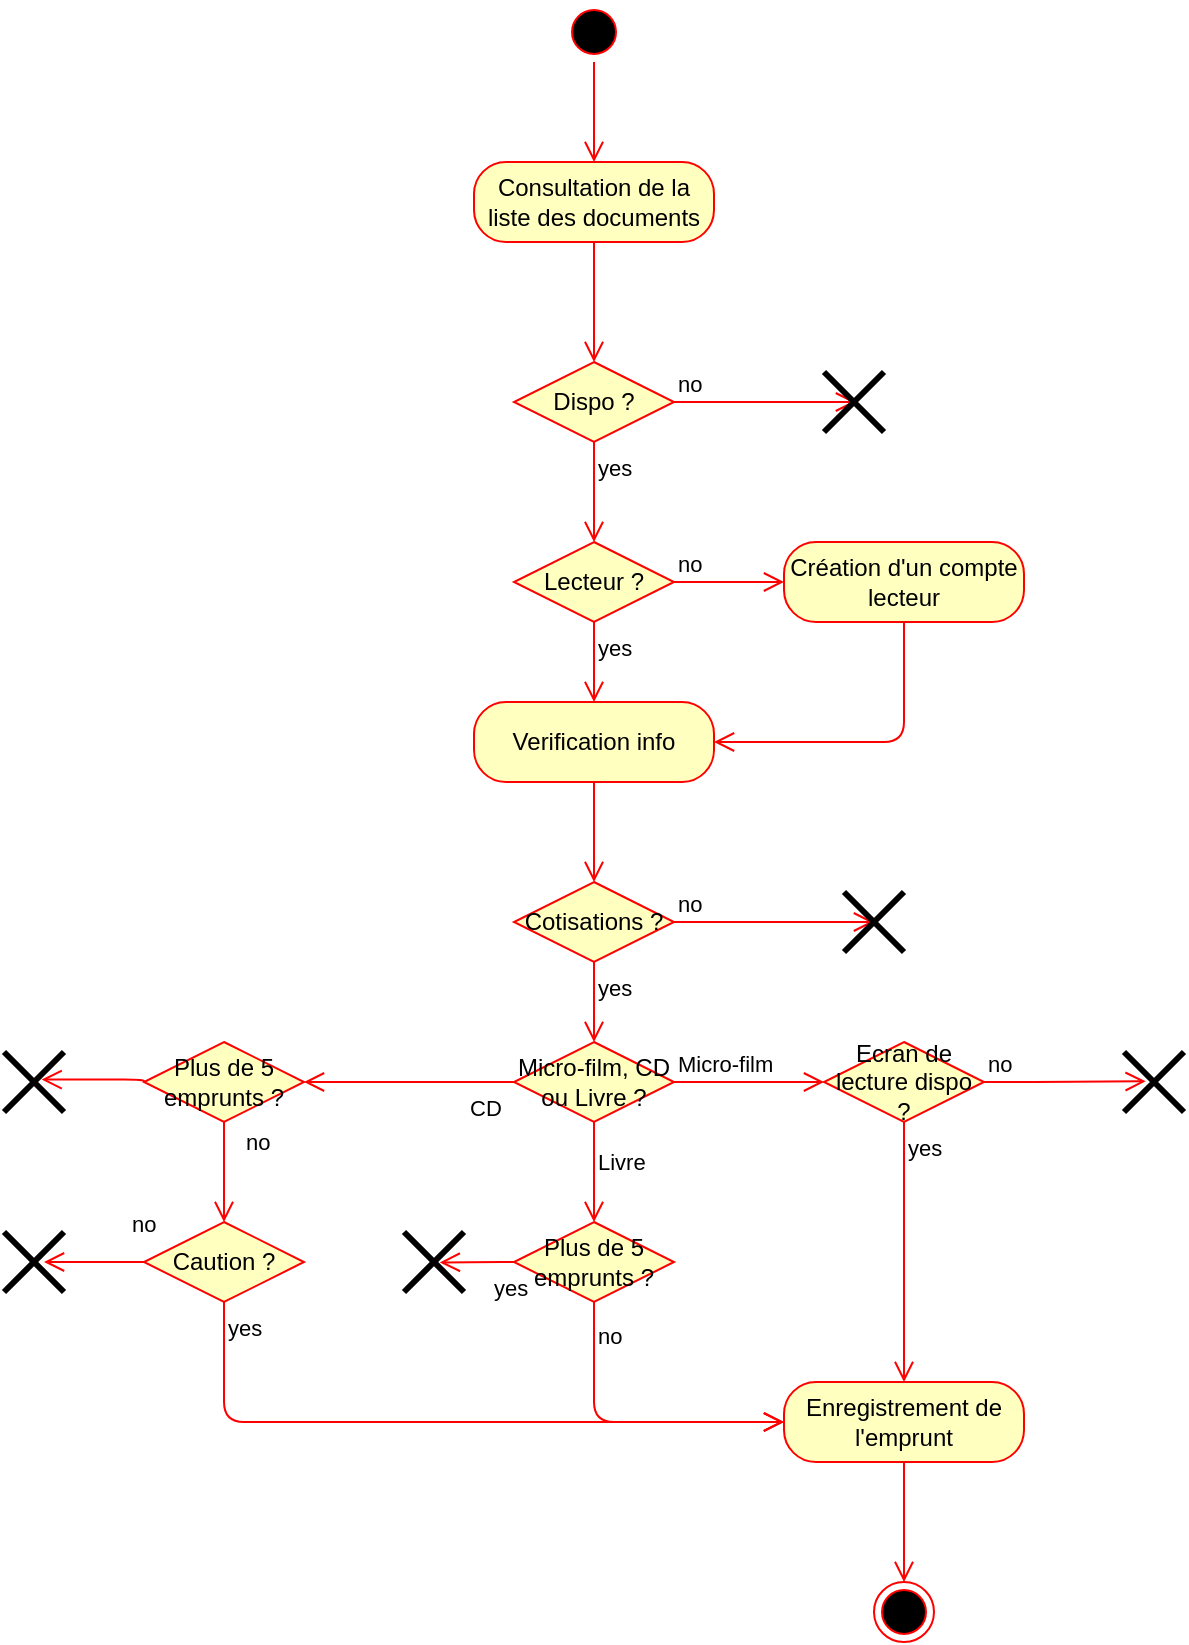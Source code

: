 <mxfile version="13.7.9" type="device" pages="2"><diagram id="-uvpFr-tnORroiO3Mlkf" name="Emprunt"><mxGraphModel dx="1086" dy="806" grid="1" gridSize="10" guides="1" tooltips="1" connect="1" arrows="1" fold="1" page="1" pageScale="1" pageWidth="3300" pageHeight="4681" math="0" shadow="0"><root><mxCell id="0"/><mxCell id="1" parent="0"/><mxCell id="PfxxI0jLji59TIrlKKTF-1" value="" style="ellipse;html=1;shape=startState;fillColor=#000000;strokeColor=#ff0000;" parent="1" vertex="1"><mxGeometry x="1270" y="30" width="30" height="30" as="geometry"/></mxCell><mxCell id="PfxxI0jLji59TIrlKKTF-2" value="" style="edgeStyle=orthogonalEdgeStyle;html=1;verticalAlign=bottom;endArrow=open;endSize=8;strokeColor=#ff0000;entryX=0.5;entryY=0;entryDx=0;entryDy=0;" parent="1" source="PfxxI0jLji59TIrlKKTF-1" target="PfxxI0jLji59TIrlKKTF-56" edge="1"><mxGeometry relative="1" as="geometry"><mxPoint x="1285" y="120" as="targetPoint"/></mxGeometry></mxCell><mxCell id="PfxxI0jLji59TIrlKKTF-40" value="" style="ellipse;html=1;shape=endState;fillColor=#000000;strokeColor=#ff0000;" parent="1" vertex="1"><mxGeometry x="1425" y="820" width="30" height="30" as="geometry"/></mxCell><mxCell id="PfxxI0jLji59TIrlKKTF-56" value="Consultation de la liste des documents" style="rounded=1;whiteSpace=wrap;html=1;arcSize=40;fontColor=#000000;fillColor=#ffffc0;strokeColor=#ff0000;" parent="1" vertex="1"><mxGeometry x="1225" y="110" width="120" height="40" as="geometry"/></mxCell><mxCell id="PfxxI0jLji59TIrlKKTF-57" value="" style="edgeStyle=orthogonalEdgeStyle;html=1;verticalAlign=bottom;endArrow=open;endSize=8;strokeColor=#ff0000;entryX=0.5;entryY=0;entryDx=0;entryDy=0;" parent="1" source="PfxxI0jLji59TIrlKKTF-56" target="PfxxI0jLji59TIrlKKTF-58" edge="1"><mxGeometry relative="1" as="geometry"><mxPoint x="1285" y="200" as="targetPoint"/></mxGeometry></mxCell><mxCell id="PfxxI0jLji59TIrlKKTF-58" value="Dispo ?" style="rhombus;whiteSpace=wrap;html=1;fillColor=#ffffc0;strokeColor=#ff0000;" parent="1" vertex="1"><mxGeometry x="1245" y="210" width="80" height="40" as="geometry"/></mxCell><mxCell id="PfxxI0jLji59TIrlKKTF-59" value="no" style="edgeStyle=orthogonalEdgeStyle;html=1;align=left;verticalAlign=bottom;endArrow=open;endSize=8;strokeColor=#ff0000;entryX=0.533;entryY=0.5;entryDx=0;entryDy=0;entryPerimeter=0;" parent="1" source="PfxxI0jLji59TIrlKKTF-58" target="PfxxI0jLji59TIrlKKTF-61" edge="1"><mxGeometry x="-1" relative="1" as="geometry"><mxPoint x="1400" y="230" as="targetPoint"/></mxGeometry></mxCell><mxCell id="PfxxI0jLji59TIrlKKTF-60" value="yes" style="edgeStyle=orthogonalEdgeStyle;html=1;align=left;verticalAlign=top;endArrow=open;endSize=8;strokeColor=#ff0000;entryX=0.5;entryY=0;entryDx=0;entryDy=0;" parent="1" source="PfxxI0jLji59TIrlKKTF-58" target="PfxxI0jLji59TIrlKKTF-65" edge="1"><mxGeometry x="-1" relative="1" as="geometry"><mxPoint x="1285" y="290.0" as="targetPoint"/><Array as="points"/></mxGeometry></mxCell><mxCell id="PfxxI0jLji59TIrlKKTF-61" value="" style="shape=umlDestroy;whiteSpace=wrap;html=1;strokeWidth=3;" parent="1" vertex="1"><mxGeometry x="1400" y="215" width="30" height="30" as="geometry"/></mxCell><mxCell id="PfxxI0jLji59TIrlKKTF-65" value="Lecteur ?" style="rhombus;whiteSpace=wrap;html=1;fillColor=#ffffc0;strokeColor=#ff0000;" parent="1" vertex="1"><mxGeometry x="1245" y="300" width="80" height="40" as="geometry"/></mxCell><mxCell id="PfxxI0jLji59TIrlKKTF-66" value="no" style="edgeStyle=orthogonalEdgeStyle;html=1;align=left;verticalAlign=bottom;endArrow=open;endSize=8;strokeColor=#ff0000;entryX=0;entryY=0.5;entryDx=0;entryDy=0;" parent="1" source="PfxxI0jLji59TIrlKKTF-65" target="PfxxI0jLji59TIrlKKTF-68" edge="1"><mxGeometry x="-1" relative="1" as="geometry"><mxPoint x="1425" y="320" as="targetPoint"/></mxGeometry></mxCell><mxCell id="PfxxI0jLji59TIrlKKTF-67" value="yes" style="edgeStyle=orthogonalEdgeStyle;html=1;align=left;verticalAlign=top;endArrow=open;endSize=8;strokeColor=#ff0000;entryX=0.5;entryY=0;entryDx=0;entryDy=0;" parent="1" source="PfxxI0jLji59TIrlKKTF-65" target="PfxxI0jLji59TIrlKKTF-79" edge="1"><mxGeometry x="-1" relative="1" as="geometry"><mxPoint x="1285" y="400" as="targetPoint"/></mxGeometry></mxCell><mxCell id="PfxxI0jLji59TIrlKKTF-68" value="Création d'un compte lecteur" style="rounded=1;whiteSpace=wrap;html=1;arcSize=40;fontColor=#000000;fillColor=#ffffc0;strokeColor=#ff0000;" parent="1" vertex="1"><mxGeometry x="1380" y="300" width="120" height="40" as="geometry"/></mxCell><mxCell id="PfxxI0jLji59TIrlKKTF-69" value="" style="edgeStyle=orthogonalEdgeStyle;html=1;verticalAlign=bottom;endArrow=open;endSize=8;strokeColor=#ff0000;entryX=1;entryY=0.5;entryDx=0;entryDy=0;exitX=0.5;exitY=1;exitDx=0;exitDy=0;" parent="1" source="PfxxI0jLji59TIrlKKTF-68" target="PfxxI0jLji59TIrlKKTF-79" edge="1"><mxGeometry relative="1" as="geometry"><mxPoint x="1460" y="420" as="targetPoint"/><Array as="points"><mxPoint x="1440" y="400"/></Array></mxGeometry></mxCell><mxCell id="PfxxI0jLji59TIrlKKTF-79" value="Verification info" style="rounded=1;whiteSpace=wrap;html=1;arcSize=40;fontColor=#000000;fillColor=#ffffc0;strokeColor=#ff0000;" parent="1" vertex="1"><mxGeometry x="1225" y="380" width="120" height="40" as="geometry"/></mxCell><mxCell id="PfxxI0jLji59TIrlKKTF-80" value="" style="edgeStyle=orthogonalEdgeStyle;html=1;verticalAlign=bottom;endArrow=open;endSize=8;strokeColor=#ff0000;entryX=0.5;entryY=0;entryDx=0;entryDy=0;" parent="1" source="PfxxI0jLji59TIrlKKTF-79" target="PfxxI0jLji59TIrlKKTF-81" edge="1"><mxGeometry relative="1" as="geometry"><mxPoint x="1285" y="515" as="targetPoint"/></mxGeometry></mxCell><mxCell id="PfxxI0jLji59TIrlKKTF-81" value="Cotisations ?" style="rhombus;whiteSpace=wrap;html=1;fillColor=#ffffc0;strokeColor=#ff0000;" parent="1" vertex="1"><mxGeometry x="1245" y="470" width="80" height="40" as="geometry"/></mxCell><mxCell id="PfxxI0jLji59TIrlKKTF-82" value="no" style="edgeStyle=orthogonalEdgeStyle;html=1;align=left;verticalAlign=bottom;endArrow=open;endSize=8;strokeColor=#ff0000;exitX=1;exitY=0.5;exitDx=0;exitDy=0;entryX=0.5;entryY=0.5;entryDx=0;entryDy=0;entryPerimeter=0;" parent="1" source="PfxxI0jLji59TIrlKKTF-81" target="PfxxI0jLji59TIrlKKTF-91" edge="1"><mxGeometry x="-1" relative="1" as="geometry"><mxPoint x="1400" y="490" as="targetPoint"/></mxGeometry></mxCell><mxCell id="PfxxI0jLji59TIrlKKTF-83" value="yes" style="edgeStyle=orthogonalEdgeStyle;html=1;align=left;verticalAlign=top;endArrow=open;endSize=8;strokeColor=#ff0000;exitX=0.5;exitY=1;exitDx=0;exitDy=0;entryX=0.5;entryY=0;entryDx=0;entryDy=0;" parent="1" source="PfxxI0jLji59TIrlKKTF-81" target="PfxxI0jLji59TIrlKKTF-92" edge="1"><mxGeometry x="-1" relative="1" as="geometry"><mxPoint x="1285" y="600" as="targetPoint"/><Array as="points"/></mxGeometry></mxCell><mxCell id="PfxxI0jLji59TIrlKKTF-91" value="" style="shape=umlDestroy;whiteSpace=wrap;html=1;strokeWidth=3;" parent="1" vertex="1"><mxGeometry x="1410" y="475" width="30" height="30" as="geometry"/></mxCell><mxCell id="PfxxI0jLji59TIrlKKTF-92" value="Micro-film, CD ou Livre ?" style="rhombus;whiteSpace=wrap;html=1;fillColor=#ffffc0;strokeColor=#ff0000;" parent="1" vertex="1"><mxGeometry x="1245" y="550" width="80" height="40" as="geometry"/></mxCell><mxCell id="PfxxI0jLji59TIrlKKTF-93" value="Micro-film" style="edgeStyle=orthogonalEdgeStyle;html=1;align=left;verticalAlign=bottom;endArrow=open;endSize=8;strokeColor=#ff0000;entryX=0;entryY=0.5;entryDx=0;entryDy=0;" parent="1" source="PfxxI0jLji59TIrlKKTF-92" target="PfxxI0jLji59TIrlKKTF-97" edge="1"><mxGeometry x="-1" relative="1" as="geometry"><mxPoint x="1450" y="570" as="targetPoint"/></mxGeometry></mxCell><mxCell id="PfxxI0jLji59TIrlKKTF-94" value="CD" style="edgeStyle=orthogonalEdgeStyle;html=1;align=left;verticalAlign=top;endArrow=open;endSize=8;strokeColor=#ff0000;exitX=0;exitY=0.5;exitDx=0;exitDy=0;entryX=1;entryY=0.5;entryDx=0;entryDy=0;" parent="1" source="PfxxI0jLji59TIrlKKTF-92" target="PfxxI0jLji59TIrlKKTF-103" edge="1"><mxGeometry x="-0.538" relative="1" as="geometry"><mxPoint x="1170" y="570" as="targetPoint"/><Array as="points"/><mxPoint as="offset"/></mxGeometry></mxCell><mxCell id="PfxxI0jLji59TIrlKKTF-97" value="Ecran de lecture dispo ?" style="rhombus;whiteSpace=wrap;html=1;fillColor=#ffffc0;strokeColor=#ff0000;" parent="1" vertex="1"><mxGeometry x="1400" y="550" width="80" height="40" as="geometry"/></mxCell><mxCell id="PfxxI0jLji59TIrlKKTF-98" value="no" style="edgeStyle=orthogonalEdgeStyle;html=1;align=left;verticalAlign=bottom;endArrow=open;endSize=8;strokeColor=#ff0000;entryX=0.361;entryY=0.489;entryDx=0;entryDy=0;entryPerimeter=0;" parent="1" source="PfxxI0jLji59TIrlKKTF-97" target="PfxxI0jLji59TIrlKKTF-100" edge="1"><mxGeometry x="-1" relative="1" as="geometry"><mxPoint x="1550" y="570" as="targetPoint"/></mxGeometry></mxCell><mxCell id="PfxxI0jLji59TIrlKKTF-99" value="yes" style="edgeStyle=orthogonalEdgeStyle;html=1;align=left;verticalAlign=top;endArrow=open;endSize=8;strokeColor=#ff0000;entryX=0.5;entryY=0;entryDx=0;entryDy=0;" parent="1" source="PfxxI0jLji59TIrlKKTF-97" target="PfxxI0jLji59TIrlKKTF-101" edge="1"><mxGeometry x="-1" relative="1" as="geometry"><mxPoint x="1440" y="660" as="targetPoint"/><Array as="points"/></mxGeometry></mxCell><mxCell id="PfxxI0jLji59TIrlKKTF-100" value="" style="shape=umlDestroy;whiteSpace=wrap;html=1;strokeWidth=3;" parent="1" vertex="1"><mxGeometry x="1550" y="555" width="30" height="30" as="geometry"/></mxCell><mxCell id="PfxxI0jLji59TIrlKKTF-101" value="Enregistrement de l'emprunt" style="rounded=1;whiteSpace=wrap;html=1;arcSize=40;fontColor=#000000;fillColor=#ffffc0;strokeColor=#ff0000;" parent="1" vertex="1"><mxGeometry x="1380" y="720" width="120" height="40" as="geometry"/></mxCell><mxCell id="PfxxI0jLji59TIrlKKTF-102" value="" style="edgeStyle=orthogonalEdgeStyle;html=1;verticalAlign=bottom;endArrow=open;endSize=8;strokeColor=#ff0000;entryX=0.5;entryY=0;entryDx=0;entryDy=0;" parent="1" source="PfxxI0jLji59TIrlKKTF-101" target="PfxxI0jLji59TIrlKKTF-40" edge="1"><mxGeometry relative="1" as="geometry"><mxPoint x="1405" y="850" as="targetPoint"/><Array as="points"/></mxGeometry></mxCell><mxCell id="PfxxI0jLji59TIrlKKTF-103" value="Plus de 5 emprunts ?" style="rhombus;whiteSpace=wrap;html=1;fillColor=#ffffc0;strokeColor=#ff0000;" parent="1" vertex="1"><mxGeometry x="1060" y="550" width="80" height="40" as="geometry"/></mxCell><mxCell id="PfxxI0jLji59TIrlKKTF-104" value="no" style="edgeStyle=orthogonalEdgeStyle;html=1;align=left;verticalAlign=bottom;endArrow=open;endSize=8;strokeColor=#ff0000;exitX=0;exitY=0.5;exitDx=0;exitDy=0;entryX=0.627;entryY=0.46;entryDx=0;entryDy=0;entryPerimeter=0;" parent="1" source="PfxxI0jLji59TIrlKKTF-103" target="PfxxI0jLji59TIrlKKTF-106" edge="1"><mxGeometry x="-0.9" y="-64" relative="1" as="geometry"><mxPoint x="1040" y="570" as="targetPoint"/><Array as="points"><mxPoint x="1060" y="569"/></Array><mxPoint x="50" y="104" as="offset"/></mxGeometry></mxCell><mxCell id="PfxxI0jLji59TIrlKKTF-106" value="" style="shape=umlDestroy;whiteSpace=wrap;html=1;strokeWidth=3;" parent="1" vertex="1"><mxGeometry x="990" y="555" width="30" height="30" as="geometry"/></mxCell><mxCell id="PfxxI0jLji59TIrlKKTF-109" value="Caution ?" style="rhombus;whiteSpace=wrap;html=1;fillColor=#ffffc0;strokeColor=#ff0000;" parent="1" vertex="1"><mxGeometry x="1060" y="640" width="80" height="40" as="geometry"/></mxCell><mxCell id="PfxxI0jLji59TIrlKKTF-110" value="no" style="edgeStyle=orthogonalEdgeStyle;html=1;align=left;verticalAlign=bottom;endArrow=open;endSize=8;strokeColor=#ff0000;exitX=0;exitY=0.5;exitDx=0;exitDy=0;" parent="1" source="PfxxI0jLji59TIrlKKTF-109" edge="1"><mxGeometry x="-0.692" y="-10" relative="1" as="geometry"><mxPoint x="1010" y="660" as="targetPoint"/><mxPoint as="offset"/></mxGeometry></mxCell><mxCell id="PfxxI0jLji59TIrlKKTF-111" value="yes" style="edgeStyle=orthogonalEdgeStyle;html=1;align=left;verticalAlign=top;endArrow=open;endSize=8;strokeColor=#ff0000;exitX=0.5;exitY=1;exitDx=0;exitDy=0;entryX=0;entryY=0.5;entryDx=0;entryDy=0;" parent="1" source="PfxxI0jLji59TIrlKKTF-109" target="PfxxI0jLji59TIrlKKTF-101" edge="1"><mxGeometry x="-1" relative="1" as="geometry"><mxPoint x="1140" y="760" as="targetPoint"/></mxGeometry></mxCell><mxCell id="PfxxI0jLji59TIrlKKTF-112" value="" style="shape=umlDestroy;whiteSpace=wrap;html=1;strokeWidth=3;" parent="1" vertex="1"><mxGeometry x="990" y="645" width="30" height="30" as="geometry"/></mxCell><mxCell id="PfxxI0jLji59TIrlKKTF-115" value="" style="edgeStyle=orthogonalEdgeStyle;html=1;verticalAlign=bottom;endArrow=open;endSize=8;strokeColor=#ff0000;exitX=0.5;exitY=1;exitDx=0;exitDy=0;entryX=0.5;entryY=0;entryDx=0;entryDy=0;" parent="1" source="PfxxI0jLji59TIrlKKTF-103" target="PfxxI0jLji59TIrlKKTF-109" edge="1"><mxGeometry relative="1" as="geometry"><mxPoint x="1150" y="620" as="targetPoint"/><mxPoint x="1220.0" y="710" as="sourcePoint"/></mxGeometry></mxCell><mxCell id="PfxxI0jLji59TIrlKKTF-121" value="Livre" style="edgeStyle=orthogonalEdgeStyle;html=1;align=left;verticalAlign=top;endArrow=open;endSize=8;strokeColor=#ff0000;exitX=0.5;exitY=1;exitDx=0;exitDy=0;" parent="1" source="PfxxI0jLji59TIrlKKTF-92" edge="1"><mxGeometry x="-0.714" relative="1" as="geometry"><mxPoint x="1285" y="640" as="targetPoint"/><mxPoint x="1265.0" y="590" as="sourcePoint"/><Array as="points"/><mxPoint as="offset"/></mxGeometry></mxCell><mxCell id="PfxxI0jLji59TIrlKKTF-122" value="Plus de 5 emprunts ?" style="rhombus;whiteSpace=wrap;html=1;fillColor=#ffffc0;strokeColor=#ff0000;" parent="1" vertex="1"><mxGeometry x="1245" y="640" width="80" height="40" as="geometry"/></mxCell><mxCell id="PfxxI0jLji59TIrlKKTF-123" value="no" style="edgeStyle=orthogonalEdgeStyle;html=1;align=left;verticalAlign=bottom;endArrow=open;endSize=8;strokeColor=#ff0000;exitX=0.5;exitY=1;exitDx=0;exitDy=0;entryX=0;entryY=0.5;entryDx=0;entryDy=0;" parent="1" source="PfxxI0jLji59TIrlKKTF-122" target="PfxxI0jLji59TIrlKKTF-101" edge="1"><mxGeometry x="-0.667" relative="1" as="geometry"><mxPoint x="1285" y="700" as="targetPoint"/><mxPoint as="offset"/></mxGeometry></mxCell><mxCell id="PfxxI0jLji59TIrlKKTF-124" value="yes" style="edgeStyle=orthogonalEdgeStyle;html=1;align=left;verticalAlign=top;endArrow=open;endSize=8;strokeColor=#ff0000;entryX=0.597;entryY=0.507;entryDx=0;entryDy=0;exitX=0;exitY=0.5;exitDx=0;exitDy=0;entryPerimeter=0;" parent="1" source="PfxxI0jLji59TIrlKKTF-122" target="PfxxI0jLji59TIrlKKTF-126" edge="1"><mxGeometry x="-0.32" relative="1" as="geometry"><mxPoint x="1285" y="740" as="targetPoint"/><mxPoint x="1240" y="730" as="sourcePoint"/><mxPoint as="offset"/></mxGeometry></mxCell><mxCell id="PfxxI0jLji59TIrlKKTF-126" value="" style="shape=umlDestroy;whiteSpace=wrap;html=1;strokeWidth=3;" parent="1" vertex="1"><mxGeometry x="1190" y="645" width="30" height="30" as="geometry"/></mxCell></root></mxGraphModel></diagram><diagram id="pW1nWUVZCH8GdgDLRSnV" name="Cycle de vie"><mxGraphModel dx="4386" dy="806" grid="1" gridSize="10" guides="1" tooltips="1" connect="1" arrows="1" fold="1" page="1" pageScale="1" pageWidth="3300" pageHeight="4681" math="0" shadow="0"><root><mxCell id="Xa7vJiabOmPXfMjq_7vD-0"/><mxCell id="Xa7vJiabOmPXfMjq_7vD-1" parent="Xa7vJiabOmPXfMjq_7vD-0"/><mxCell id="9Q2WH0U6nIdkhcEC0elm-0" value="" style="ellipse;html=1;shape=startState;fillColor=#000000;strokeColor=#ff0000;" parent="Xa7vJiabOmPXfMjq_7vD-1" vertex="1"><mxGeometry x="390" y="20" width="30" height="30" as="geometry"/></mxCell><mxCell id="9Q2WH0U6nIdkhcEC0elm-1" value="" style="edgeStyle=orthogonalEdgeStyle;html=1;verticalAlign=bottom;endArrow=open;endSize=8;strokeColor=#ff0000;entryX=0.5;entryY=0;entryDx=0;entryDy=0;" parent="Xa7vJiabOmPXfMjq_7vD-1" source="9Q2WH0U6nIdkhcEC0elm-0" target="9Q2WH0U6nIdkhcEC0elm-2" edge="1"><mxGeometry relative="1" as="geometry"><mxPoint x="405" y="110" as="targetPoint"/></mxGeometry></mxCell><mxCell id="9Q2WH0U6nIdkhcEC0elm-2" value="Arrivée du document" style="rounded=1;whiteSpace=wrap;html=1;arcSize=40;fontColor=#000000;fillColor=#ffffc0;strokeColor=#ff0000;" parent="Xa7vJiabOmPXfMjq_7vD-1" vertex="1"><mxGeometry x="345" y="80" width="120" height="40" as="geometry"/></mxCell><mxCell id="Q9E1W_4MpjXibf-1FrzO-8" value="" style="edgeStyle=orthogonalEdgeStyle;html=1;verticalAlign=bottom;endArrow=open;endSize=8;strokeColor=#ff0000;exitX=0.5;exitY=1;exitDx=0;exitDy=0;entryX=0.5;entryY=0;entryDx=0;entryDy=0;" parent="Xa7vJiabOmPXfMjq_7vD-1" source="9Q2WH0U6nIdkhcEC0elm-2" target="Q9E1W_4MpjXibf-1FrzO-25" edge="1"><mxGeometry relative="1" as="geometry"><mxPoint x="405" y="150" as="targetPoint"/><mxPoint x="404.66" y="130.0" as="sourcePoint"/></mxGeometry></mxCell><mxCell id="Q9E1W_4MpjXibf-1FrzO-25" value="Création du document dans la bdd" style="rounded=1;whiteSpace=wrap;html=1;arcSize=40;fontColor=#000000;fillColor=#ffffc0;strokeColor=#ff0000;" parent="Xa7vJiabOmPXfMjq_7vD-1" vertex="1"><mxGeometry x="345" y="150" width="120" height="40" as="geometry"/></mxCell><mxCell id="Q9E1W_4MpjXibf-1FrzO-26" value="" style="edgeStyle=orthogonalEdgeStyle;html=1;verticalAlign=bottom;endArrow=open;endSize=8;strokeColor=#ff0000;entryX=0.5;entryY=0;entryDx=0;entryDy=0;" parent="Xa7vJiabOmPXfMjq_7vD-1" source="Q9E1W_4MpjXibf-1FrzO-25" target="Q9E1W_4MpjXibf-1FrzO-28" edge="1"><mxGeometry relative="1" as="geometry"><mxPoint x="405" y="240" as="targetPoint"/></mxGeometry></mxCell><mxCell id="Q9E1W_4MpjXibf-1FrzO-28" value="Type de doc ?" style="rhombus;whiteSpace=wrap;html=1;fillColor=#ffffc0;strokeColor=#ff0000;" parent="Xa7vJiabOmPXfMjq_7vD-1" vertex="1"><mxGeometry x="365" y="240" width="80" height="40" as="geometry"/></mxCell><mxCell id="Q9E1W_4MpjXibf-1FrzO-29" value="Micro-film" style="edgeStyle=orthogonalEdgeStyle;html=1;align=left;verticalAlign=bottom;endArrow=open;endSize=8;strokeColor=#ff0000;entryX=0.5;entryY=0;entryDx=0;entryDy=0;" parent="Xa7vJiabOmPXfMjq_7vD-1" source="Q9E1W_4MpjXibf-1FrzO-28" target="Q9E1W_4MpjXibf-1FrzO-32" edge="1"><mxGeometry x="-1" relative="1" as="geometry"><mxPoint x="520" y="260" as="targetPoint"/></mxGeometry></mxCell><mxCell id="Q9E1W_4MpjXibf-1FrzO-30" value="CD" style="edgeStyle=orthogonalEdgeStyle;html=1;align=left;verticalAlign=top;endArrow=open;endSize=8;strokeColor=#ff0000;entryX=0.5;entryY=0;entryDx=0;entryDy=0;" parent="Xa7vJiabOmPXfMjq_7vD-1" source="Q9E1W_4MpjXibf-1FrzO-28" target="E-SjFKfvA3B0ugo6FlBK-0" edge="1"><mxGeometry x="-1" relative="1" as="geometry"><mxPoint x="405" y="350" as="targetPoint"/><Array as="points"/></mxGeometry></mxCell><mxCell id="Q9E1W_4MpjXibf-1FrzO-31" value="Livre" style="edgeStyle=orthogonalEdgeStyle;html=1;align=left;verticalAlign=top;endArrow=open;endSize=8;strokeColor=#ff0000;exitX=0;exitY=0.5;exitDx=0;exitDy=0;entryX=0.5;entryY=0;entryDx=0;entryDy=0;" parent="Xa7vJiabOmPXfMjq_7vD-1" source="Q9E1W_4MpjXibf-1FrzO-28" target="E-SjFKfvA3B0ugo6FlBK-1" edge="1"><mxGeometry x="-0.8" relative="1" as="geometry"><mxPoint x="215" y="310" as="targetPoint"/><mxPoint x="254.97" y="260.0" as="sourcePoint"/><Array as="points"><mxPoint x="220" y="260"/></Array><mxPoint as="offset"/></mxGeometry></mxCell><mxCell id="Q9E1W_4MpjXibf-1FrzO-32" value="Au guichet" style="rounded=1;whiteSpace=wrap;html=1;arcSize=40;fontColor=#000000;fillColor=#ffffc0;strokeColor=#ff0000;" parent="Xa7vJiabOmPXfMjq_7vD-1" vertex="1"><mxGeometry x="515" y="330" width="120" height="40" as="geometry"/></mxCell><mxCell id="E-SjFKfvA3B0ugo6FlBK-0" value="Au guichet" style="rounded=1;whiteSpace=wrap;html=1;arcSize=40;fontColor=#000000;fillColor=#ffffc0;strokeColor=#ff0000;" parent="Xa7vJiabOmPXfMjq_7vD-1" vertex="1"><mxGeometry x="345" y="330" width="120" height="40" as="geometry"/></mxCell><mxCell id="E-SjFKfvA3B0ugo6FlBK-1" value="En rayon" style="rounded=1;whiteSpace=wrap;html=1;arcSize=40;fontColor=#000000;fillColor=#ffffc0;strokeColor=#ff0000;" parent="Xa7vJiabOmPXfMjq_7vD-1" vertex="1"><mxGeometry x="160" y="330" width="120" height="40" as="geometry"/></mxCell><mxCell id="RE3bjkI0BjmLJFjPhXqT-2" value="" style="edgeStyle=orthogonalEdgeStyle;html=1;verticalAlign=bottom;endArrow=open;endSize=8;strokeColor=#ff0000;entryX=0.5;entryY=0;entryDx=0;entryDy=0;exitX=0.512;exitY=1.005;exitDx=0;exitDy=0;exitPerimeter=0;" parent="Xa7vJiabOmPXfMjq_7vD-1" source="E-SjFKfvA3B0ugo6FlBK-1" target="RE3bjkI0BjmLJFjPhXqT-14" edge="1"><mxGeometry relative="1" as="geometry"><mxPoint x="220" y="415" as="targetPoint"/><mxPoint x="230" y="371" as="sourcePoint"/><Array as="points"><mxPoint x="220" y="370"/><mxPoint x="220" y="410"/><mxPoint x="380" y="410"/></Array></mxGeometry></mxCell><mxCell id="RE3bjkI0BjmLJFjPhXqT-3" value="" style="edgeStyle=orthogonalEdgeStyle;html=1;verticalAlign=bottom;endArrow=open;endSize=8;strokeColor=#ff0000;exitX=0.5;exitY=1;exitDx=0;exitDy=0;entryX=0.5;entryY=0;entryDx=0;entryDy=0;" parent="Xa7vJiabOmPXfMjq_7vD-1" source="E-SjFKfvA3B0ugo6FlBK-0" target="RE3bjkI0BjmLJFjPhXqT-14" edge="1"><mxGeometry relative="1" as="geometry"><mxPoint x="405" y="450" as="targetPoint"/><mxPoint x="400" y="410" as="sourcePoint"/><Array as="points"><mxPoint x="405" y="410"/><mxPoint x="380" y="410"/></Array></mxGeometry></mxCell><mxCell id="RE3bjkI0BjmLJFjPhXqT-4" value="" style="edgeStyle=orthogonalEdgeStyle;html=1;verticalAlign=bottom;endArrow=open;endSize=8;strokeColor=#ff0000;exitX=0.5;exitY=1;exitDx=0;exitDy=0;entryX=0.5;entryY=0;entryDx=0;entryDy=0;" parent="Xa7vJiabOmPXfMjq_7vD-1" source="Q9E1W_4MpjXibf-1FrzO-32" target="RE3bjkI0BjmLJFjPhXqT-23" edge="1"><mxGeometry relative="1" as="geometry"><mxPoint x="575" y="400" as="targetPoint"/><mxPoint x="574.58" y="410" as="sourcePoint"/></mxGeometry></mxCell><mxCell id="RE3bjkI0BjmLJFjPhXqT-5" value="écran dispo ?" style="rhombus;whiteSpace=wrap;html=1;fillColor=#ffffc0;strokeColor=#ff0000;" parent="Xa7vJiabOmPXfMjq_7vD-1" vertex="1"><mxGeometry x="535" y="460" width="80" height="40" as="geometry"/></mxCell><mxCell id="RE3bjkI0BjmLJFjPhXqT-6" value="no" style="edgeStyle=orthogonalEdgeStyle;html=1;align=left;verticalAlign=bottom;endArrow=open;endSize=8;strokeColor=#ff0000;entryX=0.417;entryY=0.489;entryDx=0;entryDy=0;entryPerimeter=0;" parent="Xa7vJiabOmPXfMjq_7vD-1" source="RE3bjkI0BjmLJFjPhXqT-5" target="RE3bjkI0BjmLJFjPhXqT-11" edge="1"><mxGeometry x="-1" relative="1" as="geometry"><mxPoint x="710" y="470" as="targetPoint"/></mxGeometry></mxCell><mxCell id="RE3bjkI0BjmLJFjPhXqT-7" value="yes" style="edgeStyle=orthogonalEdgeStyle;html=1;align=left;verticalAlign=top;endArrow=open;endSize=8;strokeColor=#ff0000;entryX=0.5;entryY=0;entryDx=0;entryDy=0;" parent="Xa7vJiabOmPXfMjq_7vD-1" source="RE3bjkI0BjmLJFjPhXqT-5" target="RE3bjkI0BjmLJFjPhXqT-8" edge="1"><mxGeometry x="-1" relative="1" as="geometry"><mxPoint x="570" y="550" as="targetPoint"/></mxGeometry></mxCell><mxCell id="RE3bjkI0BjmLJFjPhXqT-8" value="Enregistrement de l'emprunt" style="rounded=1;whiteSpace=wrap;html=1;arcSize=40;fontColor=#000000;fillColor=#ffffc0;strokeColor=#ff0000;" parent="Xa7vJiabOmPXfMjq_7vD-1" vertex="1"><mxGeometry x="515" y="535" width="120" height="40" as="geometry"/></mxCell><mxCell id="RE3bjkI0BjmLJFjPhXqT-11" value="" style="shape=umlDestroy;whiteSpace=wrap;html=1;strokeWidth=3;" parent="Xa7vJiabOmPXfMjq_7vD-1" vertex="1"><mxGeometry x="670" y="465" width="30" height="30" as="geometry"/></mxCell><mxCell id="RE3bjkI0BjmLJFjPhXqT-14" value="Dispo ?" style="rhombus;whiteSpace=wrap;html=1;fillColor=#ffffc0;strokeColor=#ff0000;" parent="Xa7vJiabOmPXfMjq_7vD-1" vertex="1"><mxGeometry x="340" y="540" width="80" height="40" as="geometry"/></mxCell><mxCell id="RE3bjkI0BjmLJFjPhXqT-23" value="Dispo ?" style="rhombus;whiteSpace=wrap;html=1;fillColor=#ffffc0;strokeColor=#ff0000;" parent="Xa7vJiabOmPXfMjq_7vD-1" vertex="1"><mxGeometry x="535" y="390" width="80" height="40" as="geometry"/></mxCell><mxCell id="RE3bjkI0BjmLJFjPhXqT-24" value="no" style="edgeStyle=orthogonalEdgeStyle;html=1;align=left;verticalAlign=bottom;endArrow=open;endSize=8;strokeColor=#ff0000;exitX=1;exitY=0.5;exitDx=0;exitDy=0;entryX=0.556;entryY=0.544;entryDx=0;entryDy=0;entryPerimeter=0;" parent="Xa7vJiabOmPXfMjq_7vD-1" source="RE3bjkI0BjmLJFjPhXqT-23" target="RE3bjkI0BjmLJFjPhXqT-11" edge="1"><mxGeometry x="-1" relative="1" as="geometry"><mxPoint x="695" y="500" as="targetPoint"/><mxPoint x="620.0" y="430.33" as="sourcePoint"/></mxGeometry></mxCell><mxCell id="RE3bjkI0BjmLJFjPhXqT-25" value="yes" style="edgeStyle=orthogonalEdgeStyle;html=1;align=left;verticalAlign=top;endArrow=open;endSize=8;strokeColor=#ff0000;entryX=0.5;entryY=0;entryDx=0;entryDy=0;exitX=0.5;exitY=1;exitDx=0;exitDy=0;" parent="Xa7vJiabOmPXfMjq_7vD-1" source="RE3bjkI0BjmLJFjPhXqT-23" target="RE3bjkI0BjmLJFjPhXqT-5" edge="1"><mxGeometry x="-1" relative="1" as="geometry"><mxPoint x="574.58" y="475" as="targetPoint"/><mxPoint x="574.58" y="450" as="sourcePoint"/></mxGeometry></mxCell><mxCell id="RE3bjkI0BjmLJFjPhXqT-28" value="no" style="edgeStyle=orthogonalEdgeStyle;html=1;align=left;verticalAlign=bottom;endArrow=open;endSize=8;strokeColor=#ff0000;exitX=0;exitY=0.5;exitDx=0;exitDy=0;entryX=1;entryY=0.5;entryDx=0;entryDy=0;" parent="Xa7vJiabOmPXfMjq_7vD-1" source="RE3bjkI0BjmLJFjPhXqT-14" target="RE3bjkI0BjmLJFjPhXqT-29" edge="1"><mxGeometry relative="1" as="geometry"><mxPoint x="200" y="465" as="targetPoint"/><mxPoint x="120.0" y="500.33" as="sourcePoint"/><mxPoint as="offset"/></mxGeometry></mxCell><mxCell id="RE3bjkI0BjmLJFjPhXqT-29" value="plus de 4 semaines ?" style="rhombus;whiteSpace=wrap;html=1;fillColor=#ffffc0;strokeColor=#ff0000;" parent="Xa7vJiabOmPXfMjq_7vD-1" vertex="1"><mxGeometry x="145" y="540" width="80" height="40" as="geometry"/></mxCell><mxCell id="RE3bjkI0BjmLJFjPhXqT-30" value="no" style="edgeStyle=orthogonalEdgeStyle;html=1;align=left;verticalAlign=bottom;endArrow=open;endSize=8;strokeColor=#ff0000;exitX=0;exitY=0.5;exitDx=0;exitDy=0;entryX=0.472;entryY=0.489;entryDx=0;entryDy=0;entryPerimeter=0;" parent="Xa7vJiabOmPXfMjq_7vD-1" source="RE3bjkI0BjmLJFjPhXqT-29" target="RE3bjkI0BjmLJFjPhXqT-32" edge="1"><mxGeometry x="-0.337" relative="1" as="geometry"><mxPoint x="90" y="464.58" as="targetPoint"/><mxPoint x="130" y="464.58" as="sourcePoint"/><mxPoint as="offset"/></mxGeometry></mxCell><mxCell id="RE3bjkI0BjmLJFjPhXqT-31" value="yes" style="edgeStyle=orthogonalEdgeStyle;html=1;align=left;verticalAlign=top;endArrow=open;endSize=8;strokeColor=#ff0000;exitX=0.5;exitY=1;exitDx=0;exitDy=0;entryX=0.5;entryY=0;entryDx=0;entryDy=0;" parent="Xa7vJiabOmPXfMjq_7vD-1" source="RE3bjkI0BjmLJFjPhXqT-29" target="RE3bjkI0BjmLJFjPhXqT-33" edge="1"><mxGeometry x="-1" relative="1" as="geometry"><mxPoint x="200" y="590" as="targetPoint"/><mxPoint x="195" y="505" as="sourcePoint"/><Array as="points"/></mxGeometry></mxCell><mxCell id="RE3bjkI0BjmLJFjPhXqT-32" value="" style="shape=umlDestroy;whiteSpace=wrap;html=1;strokeWidth=3;" parent="Xa7vJiabOmPXfMjq_7vD-1" vertex="1"><mxGeometry x="100" y="545" width="30" height="30" as="geometry"/></mxCell><mxCell id="RE3bjkI0BjmLJFjPhXqT-33" value="Envoie d'une lettre de relance" style="rounded=1;whiteSpace=wrap;html=1;arcSize=40;fontColor=#000000;fillColor=#ffffc0;strokeColor=#ff0000;" parent="Xa7vJiabOmPXfMjq_7vD-1" vertex="1"><mxGeometry x="125" y="650" width="120" height="40" as="geometry"/></mxCell><mxCell id="RE3bjkI0BjmLJFjPhXqT-34" value="Retour ?" style="rhombus;whiteSpace=wrap;html=1;fillColor=#ffffc0;strokeColor=#ff0000;" parent="Xa7vJiabOmPXfMjq_7vD-1" vertex="1"><mxGeometry x="145" y="740" width="80" height="40" as="geometry"/></mxCell><mxCell id="RE3bjkI0BjmLJFjPhXqT-36" value="yes" style="edgeStyle=orthogonalEdgeStyle;html=1;align=left;verticalAlign=top;endArrow=open;endSize=8;strokeColor=#ff0000;exitX=0;exitY=0.5;exitDx=0;exitDy=0;entryX=0.5;entryY=0;entryDx=0;entryDy=0;" parent="Xa7vJiabOmPXfMjq_7vD-1" source="RE3bjkI0BjmLJFjPhXqT-34" target="RE3bjkI0BjmLJFjPhXqT-14" edge="1"><mxGeometry x="-1" relative="1" as="geometry"><mxPoint x="60" y="430" as="targetPoint"/><mxPoint x="120" y="640" as="sourcePoint"/><Array as="points"><mxPoint x="70" y="760"/><mxPoint x="70" y="410"/><mxPoint x="380" y="410"/></Array></mxGeometry></mxCell><mxCell id="RE3bjkI0BjmLJFjPhXqT-37" value="Retour" style="text;align=center;fontStyle=1;verticalAlign=middle;spacingLeft=3;spacingRight=3;strokeColor=none;rotatable=0;points=[[0,0.5],[1,0.5]];portConstraint=eastwest;" parent="Xa7vJiabOmPXfMjq_7vD-1" vertex="1"><mxGeometry x="-10" y="547" width="80" height="26" as="geometry"/></mxCell><mxCell id="RE3bjkI0BjmLJFjPhXqT-41" value="no" style="edgeStyle=orthogonalEdgeStyle;html=1;align=left;verticalAlign=bottom;endArrow=open;endSize=8;strokeColor=#ff0000;exitX=0.5;exitY=1;exitDx=0;exitDy=0;entryX=0.5;entryY=0;entryDx=0;entryDy=0;" parent="Xa7vJiabOmPXfMjq_7vD-1" source="RE3bjkI0BjmLJFjPhXqT-34" target="RE3bjkI0BjmLJFjPhXqT-42" edge="1"><mxGeometry relative="1" as="geometry"><mxPoint x="200" y="700" as="targetPoint"/><mxPoint x="300" y="639.58" as="sourcePoint"/><mxPoint as="offset"/></mxGeometry></mxCell><mxCell id="RE3bjkI0BjmLJFjPhXqT-42" value="Document perdu ou volé" style="rounded=1;whiteSpace=wrap;html=1;arcSize=40;fontColor=#000000;fillColor=#ffffc0;strokeColor=#ff0000;" parent="Xa7vJiabOmPXfMjq_7vD-1" vertex="1"><mxGeometry x="125" y="860" width="120" height="40" as="geometry"/></mxCell><mxCell id="RE3bjkI0BjmLJFjPhXqT-43" value="" style="shape=umlDestroy;whiteSpace=wrap;html=1;strokeWidth=3;" parent="Xa7vJiabOmPXfMjq_7vD-1" vertex="1"><mxGeometry x="170" y="950" width="30" height="30" as="geometry"/></mxCell><mxCell id="RE3bjkI0BjmLJFjPhXqT-44" value="" style="edgeStyle=orthogonalEdgeStyle;html=1;verticalAlign=bottom;endArrow=open;endSize=8;strokeColor=#ff0000;entryX=0.5;entryY=0.517;entryDx=0;entryDy=0;entryPerimeter=0;exitX=0.5;exitY=1;exitDx=0;exitDy=0;" parent="Xa7vJiabOmPXfMjq_7vD-1" source="RE3bjkI0BjmLJFjPhXqT-42" target="RE3bjkI0BjmLJFjPhXqT-43" edge="1"><mxGeometry relative="1" as="geometry"><mxPoint x="199.58" y="793.65" as="targetPoint"/><mxPoint x="199.58" y="750.0" as="sourcePoint"/></mxGeometry></mxCell><mxCell id="RE3bjkI0BjmLJFjPhXqT-45" value="" style="edgeStyle=orthogonalEdgeStyle;html=1;verticalAlign=bottom;endArrow=open;endSize=8;strokeColor=#ff0000;exitX=0.5;exitY=1;exitDx=0;exitDy=0;entryX=0.5;entryY=0;entryDx=0;entryDy=0;" parent="Xa7vJiabOmPXfMjq_7vD-1" source="RE3bjkI0BjmLJFjPhXqT-33" target="RE3bjkI0BjmLJFjPhXqT-34" edge="1"><mxGeometry relative="1" as="geometry"><mxPoint x="185" y="730" as="targetPoint"/><mxPoint x="184.58" y="710" as="sourcePoint"/></mxGeometry></mxCell><mxCell id="RE3bjkI0BjmLJFjPhXqT-47" value="yes" style="edgeStyle=orthogonalEdgeStyle;html=1;align=left;verticalAlign=top;endArrow=open;endSize=8;strokeColor=#ff0000;exitX=1;exitY=0.5;exitDx=0;exitDy=0;entryX=0;entryY=0.5;entryDx=0;entryDy=0;" parent="Xa7vJiabOmPXfMjq_7vD-1" source="RE3bjkI0BjmLJFjPhXqT-14" target="RE3bjkI0BjmLJFjPhXqT-8" edge="1"><mxGeometry x="-0.893" relative="1" as="geometry"><mxPoint x="515" y="672.5" as="targetPoint"/><mxPoint x="420" y="667.5" as="sourcePoint"/><Array as="points"><mxPoint x="515" y="560"/></Array><mxPoint as="offset"/></mxGeometry></mxCell><mxCell id="RE3bjkI0BjmLJFjPhXqT-48" value="" style="edgeStyle=orthogonalEdgeStyle;html=1;verticalAlign=bottom;endArrow=open;endSize=8;strokeColor=#ff0000;exitX=0.5;exitY=1;exitDx=0;exitDy=0;entryX=0.5;entryY=0;entryDx=0;entryDy=0;" parent="Xa7vJiabOmPXfMjq_7vD-1" source="RE3bjkI0BjmLJFjPhXqT-8" target="RE3bjkI0BjmLJFjPhXqT-49" edge="1"><mxGeometry relative="1" as="geometry"><mxPoint x="575" y="750" as="targetPoint"/><mxPoint x="574.58" y="590.0" as="sourcePoint"/></mxGeometry></mxCell><mxCell id="RE3bjkI0BjmLJFjPhXqT-49" value="" style="ellipse;html=1;shape=endState;fillColor=#000000;strokeColor=#ff0000;" parent="Xa7vJiabOmPXfMjq_7vD-1" vertex="1"><mxGeometry x="560" y="660" width="30" height="30" as="geometry"/></mxCell></root></mxGraphModel></diagram></mxfile>